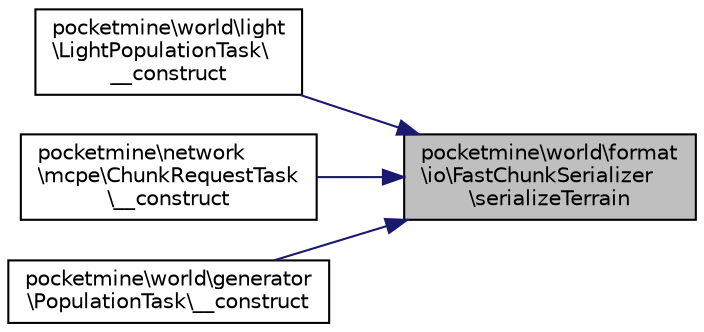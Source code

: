 digraph "pocketmine\world\format\io\FastChunkSerializer\serializeTerrain"
{
 // INTERACTIVE_SVG=YES
 // LATEX_PDF_SIZE
  edge [fontname="Helvetica",fontsize="10",labelfontname="Helvetica",labelfontsize="10"];
  node [fontname="Helvetica",fontsize="10",shape=record];
  rankdir="RL";
  Node1 [label="pocketmine\\world\\format\l\\io\\FastChunkSerializer\l\\serializeTerrain",height=0.2,width=0.4,color="black", fillcolor="grey75", style="filled", fontcolor="black",tooltip=" "];
  Node1 -> Node2 [dir="back",color="midnightblue",fontsize="10",style="solid",fontname="Helvetica"];
  Node2 [label="pocketmine\\world\\light\l\\LightPopulationTask\\\l__construct",height=0.2,width=0.4,color="black", fillcolor="white", style="filled",URL="$d9/d7c/classpocketmine_1_1world_1_1light_1_1_light_population_task.html#a9039acb7a57973b64b732ae79458bdc2",tooltip=" "];
  Node1 -> Node3 [dir="back",color="midnightblue",fontsize="10",style="solid",fontname="Helvetica"];
  Node3 [label="pocketmine\\network\l\\mcpe\\ChunkRequestTask\l\\__construct",height=0.2,width=0.4,color="black", fillcolor="white", style="filled",URL="$d2/d46/classpocketmine_1_1network_1_1mcpe_1_1_chunk_request_task.html#a70695495c5727438bb1ad6f45b478808",tooltip=" "];
  Node1 -> Node4 [dir="back",color="midnightblue",fontsize="10",style="solid",fontname="Helvetica"];
  Node4 [label="pocketmine\\world\\generator\l\\PopulationTask\\__construct",height=0.2,width=0.4,color="black", fillcolor="white", style="filled",URL="$d9/d4a/classpocketmine_1_1world_1_1generator_1_1_population_task.html#a463c3e28ef0d6b378a63b14125264e89",tooltip=" "];
}
